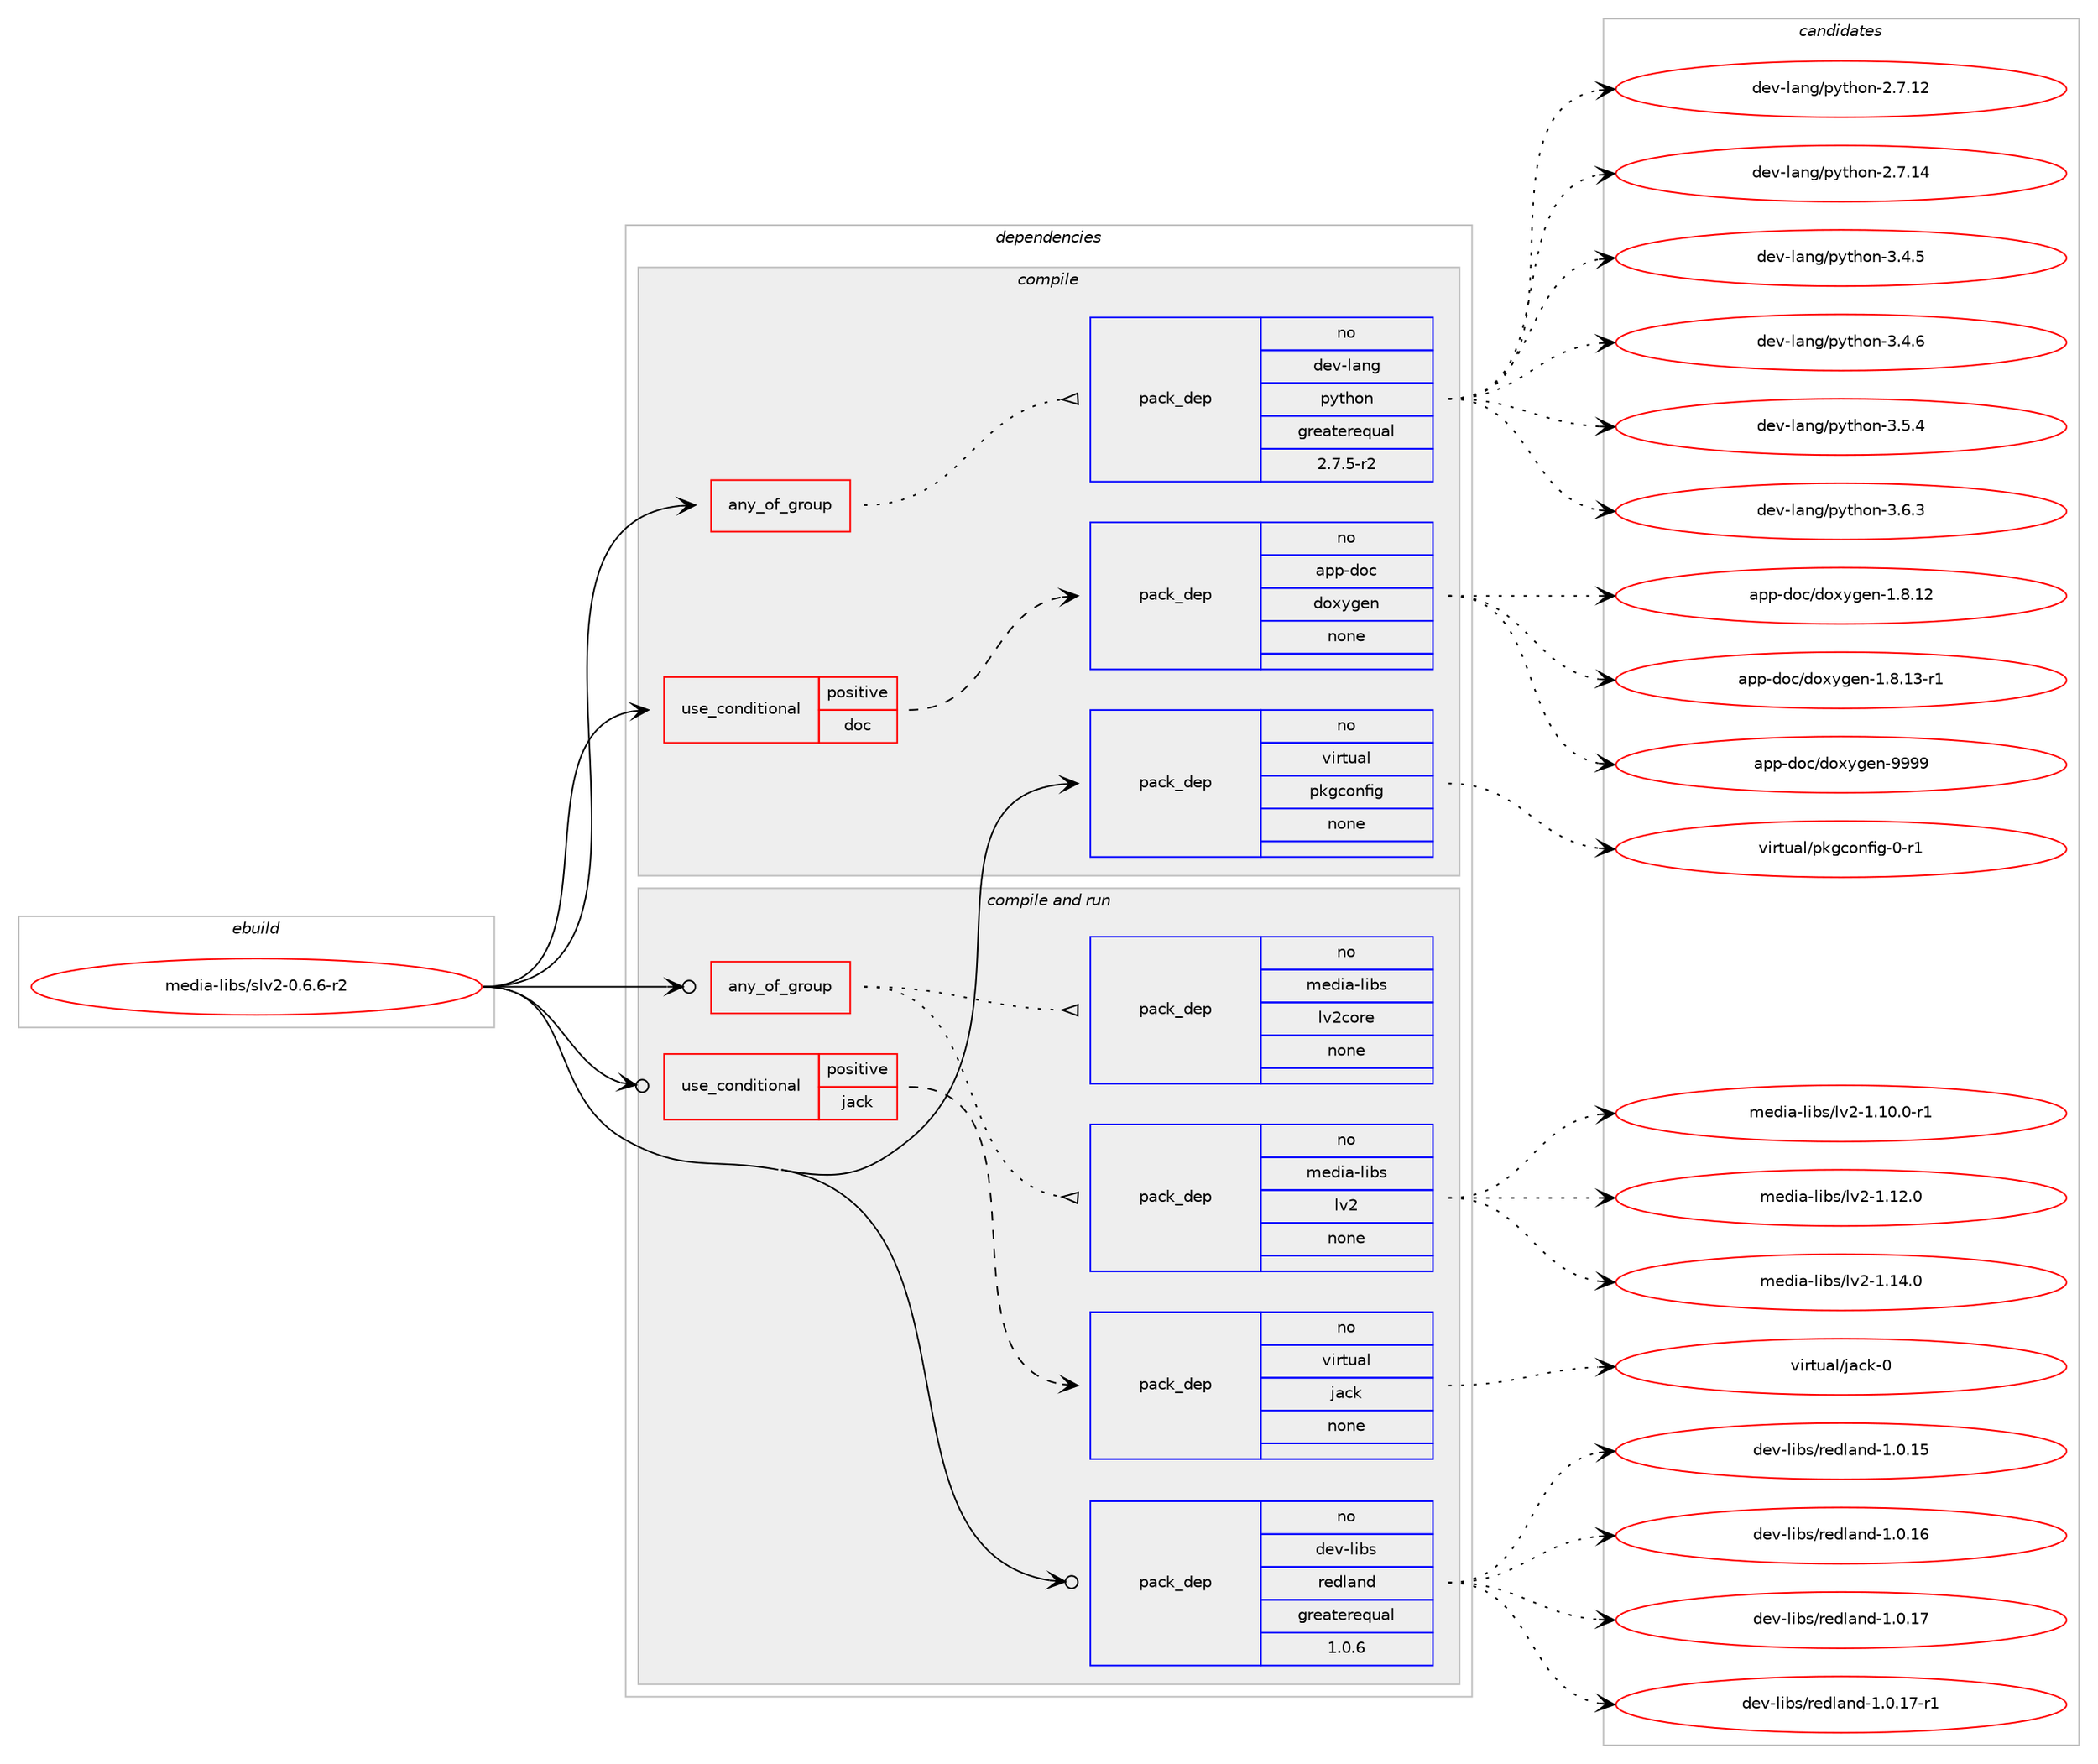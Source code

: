 digraph prolog {

# *************
# Graph options
# *************

newrank=true;
concentrate=true;
compound=true;
graph [rankdir=LR,fontname=Helvetica,fontsize=10,ranksep=1.5];#, ranksep=2.5, nodesep=0.2];
edge  [arrowhead=vee];
node  [fontname=Helvetica,fontsize=10];

# **********
# The ebuild
# **********

subgraph cluster_leftcol {
color=gray;
rank=same;
label=<<i>ebuild</i>>;
id [label="media-libs/slv2-0.6.6-r2", color=red, width=4, href="../media-libs/slv2-0.6.6-r2.svg"];
}

# ****************
# The dependencies
# ****************

subgraph cluster_midcol {
color=gray;
label=<<i>dependencies</i>>;
subgraph cluster_compile {
fillcolor="#eeeeee";
style=filled;
label=<<i>compile</i>>;
subgraph any5765 {
dependency370546 [label=<<TABLE BORDER="0" CELLBORDER="1" CELLSPACING="0" CELLPADDING="4"><TR><TD CELLPADDING="10">any_of_group</TD></TR></TABLE>>, shape=none, color=red];subgraph pack273090 {
dependency370547 [label=<<TABLE BORDER="0" CELLBORDER="1" CELLSPACING="0" CELLPADDING="4" WIDTH="220"><TR><TD ROWSPAN="6" CELLPADDING="30">pack_dep</TD></TR><TR><TD WIDTH="110">no</TD></TR><TR><TD>dev-lang</TD></TR><TR><TD>python</TD></TR><TR><TD>greaterequal</TD></TR><TR><TD>2.7.5-r2</TD></TR></TABLE>>, shape=none, color=blue];
}
dependency370546:e -> dependency370547:w [weight=20,style="dotted",arrowhead="oinv"];
}
id:e -> dependency370546:w [weight=20,style="solid",arrowhead="vee"];
subgraph cond91545 {
dependency370548 [label=<<TABLE BORDER="0" CELLBORDER="1" CELLSPACING="0" CELLPADDING="4"><TR><TD ROWSPAN="3" CELLPADDING="10">use_conditional</TD></TR><TR><TD>positive</TD></TR><TR><TD>doc</TD></TR></TABLE>>, shape=none, color=red];
subgraph pack273091 {
dependency370549 [label=<<TABLE BORDER="0" CELLBORDER="1" CELLSPACING="0" CELLPADDING="4" WIDTH="220"><TR><TD ROWSPAN="6" CELLPADDING="30">pack_dep</TD></TR><TR><TD WIDTH="110">no</TD></TR><TR><TD>app-doc</TD></TR><TR><TD>doxygen</TD></TR><TR><TD>none</TD></TR><TR><TD></TD></TR></TABLE>>, shape=none, color=blue];
}
dependency370548:e -> dependency370549:w [weight=20,style="dashed",arrowhead="vee"];
}
id:e -> dependency370548:w [weight=20,style="solid",arrowhead="vee"];
subgraph pack273092 {
dependency370550 [label=<<TABLE BORDER="0" CELLBORDER="1" CELLSPACING="0" CELLPADDING="4" WIDTH="220"><TR><TD ROWSPAN="6" CELLPADDING="30">pack_dep</TD></TR><TR><TD WIDTH="110">no</TD></TR><TR><TD>virtual</TD></TR><TR><TD>pkgconfig</TD></TR><TR><TD>none</TD></TR><TR><TD></TD></TR></TABLE>>, shape=none, color=blue];
}
id:e -> dependency370550:w [weight=20,style="solid",arrowhead="vee"];
}
subgraph cluster_compileandrun {
fillcolor="#eeeeee";
style=filled;
label=<<i>compile and run</i>>;
subgraph any5766 {
dependency370551 [label=<<TABLE BORDER="0" CELLBORDER="1" CELLSPACING="0" CELLPADDING="4"><TR><TD CELLPADDING="10">any_of_group</TD></TR></TABLE>>, shape=none, color=red];subgraph pack273093 {
dependency370552 [label=<<TABLE BORDER="0" CELLBORDER="1" CELLSPACING="0" CELLPADDING="4" WIDTH="220"><TR><TD ROWSPAN="6" CELLPADDING="30">pack_dep</TD></TR><TR><TD WIDTH="110">no</TD></TR><TR><TD>media-libs</TD></TR><TR><TD>lv2</TD></TR><TR><TD>none</TD></TR><TR><TD></TD></TR></TABLE>>, shape=none, color=blue];
}
dependency370551:e -> dependency370552:w [weight=20,style="dotted",arrowhead="oinv"];
subgraph pack273094 {
dependency370553 [label=<<TABLE BORDER="0" CELLBORDER="1" CELLSPACING="0" CELLPADDING="4" WIDTH="220"><TR><TD ROWSPAN="6" CELLPADDING="30">pack_dep</TD></TR><TR><TD WIDTH="110">no</TD></TR><TR><TD>media-libs</TD></TR><TR><TD>lv2core</TD></TR><TR><TD>none</TD></TR><TR><TD></TD></TR></TABLE>>, shape=none, color=blue];
}
dependency370551:e -> dependency370553:w [weight=20,style="dotted",arrowhead="oinv"];
}
id:e -> dependency370551:w [weight=20,style="solid",arrowhead="odotvee"];
subgraph cond91546 {
dependency370554 [label=<<TABLE BORDER="0" CELLBORDER="1" CELLSPACING="0" CELLPADDING="4"><TR><TD ROWSPAN="3" CELLPADDING="10">use_conditional</TD></TR><TR><TD>positive</TD></TR><TR><TD>jack</TD></TR></TABLE>>, shape=none, color=red];
subgraph pack273095 {
dependency370555 [label=<<TABLE BORDER="0" CELLBORDER="1" CELLSPACING="0" CELLPADDING="4" WIDTH="220"><TR><TD ROWSPAN="6" CELLPADDING="30">pack_dep</TD></TR><TR><TD WIDTH="110">no</TD></TR><TR><TD>virtual</TD></TR><TR><TD>jack</TD></TR><TR><TD>none</TD></TR><TR><TD></TD></TR></TABLE>>, shape=none, color=blue];
}
dependency370554:e -> dependency370555:w [weight=20,style="dashed",arrowhead="vee"];
}
id:e -> dependency370554:w [weight=20,style="solid",arrowhead="odotvee"];
subgraph pack273096 {
dependency370556 [label=<<TABLE BORDER="0" CELLBORDER="1" CELLSPACING="0" CELLPADDING="4" WIDTH="220"><TR><TD ROWSPAN="6" CELLPADDING="30">pack_dep</TD></TR><TR><TD WIDTH="110">no</TD></TR><TR><TD>dev-libs</TD></TR><TR><TD>redland</TD></TR><TR><TD>greaterequal</TD></TR><TR><TD>1.0.6</TD></TR></TABLE>>, shape=none, color=blue];
}
id:e -> dependency370556:w [weight=20,style="solid",arrowhead="odotvee"];
}
subgraph cluster_run {
fillcolor="#eeeeee";
style=filled;
label=<<i>run</i>>;
}
}

# **************
# The candidates
# **************

subgraph cluster_choices {
rank=same;
color=gray;
label=<<i>candidates</i>>;

subgraph choice273090 {
color=black;
nodesep=1;
choice10010111845108971101034711212111610411111045504655464950 [label="dev-lang/python-2.7.12", color=red, width=4,href="../dev-lang/python-2.7.12.svg"];
choice10010111845108971101034711212111610411111045504655464952 [label="dev-lang/python-2.7.14", color=red, width=4,href="../dev-lang/python-2.7.14.svg"];
choice100101118451089711010347112121116104111110455146524653 [label="dev-lang/python-3.4.5", color=red, width=4,href="../dev-lang/python-3.4.5.svg"];
choice100101118451089711010347112121116104111110455146524654 [label="dev-lang/python-3.4.6", color=red, width=4,href="../dev-lang/python-3.4.6.svg"];
choice100101118451089711010347112121116104111110455146534652 [label="dev-lang/python-3.5.4", color=red, width=4,href="../dev-lang/python-3.5.4.svg"];
choice100101118451089711010347112121116104111110455146544651 [label="dev-lang/python-3.6.3", color=red, width=4,href="../dev-lang/python-3.6.3.svg"];
dependency370547:e -> choice10010111845108971101034711212111610411111045504655464950:w [style=dotted,weight="100"];
dependency370547:e -> choice10010111845108971101034711212111610411111045504655464952:w [style=dotted,weight="100"];
dependency370547:e -> choice100101118451089711010347112121116104111110455146524653:w [style=dotted,weight="100"];
dependency370547:e -> choice100101118451089711010347112121116104111110455146524654:w [style=dotted,weight="100"];
dependency370547:e -> choice100101118451089711010347112121116104111110455146534652:w [style=dotted,weight="100"];
dependency370547:e -> choice100101118451089711010347112121116104111110455146544651:w [style=dotted,weight="100"];
}
subgraph choice273091 {
color=black;
nodesep=1;
choice9711211245100111994710011112012110310111045494656464950 [label="app-doc/doxygen-1.8.12", color=red, width=4,href="../app-doc/doxygen-1.8.12.svg"];
choice97112112451001119947100111120121103101110454946564649514511449 [label="app-doc/doxygen-1.8.13-r1", color=red, width=4,href="../app-doc/doxygen-1.8.13-r1.svg"];
choice971121124510011199471001111201211031011104557575757 [label="app-doc/doxygen-9999", color=red, width=4,href="../app-doc/doxygen-9999.svg"];
dependency370549:e -> choice9711211245100111994710011112012110310111045494656464950:w [style=dotted,weight="100"];
dependency370549:e -> choice97112112451001119947100111120121103101110454946564649514511449:w [style=dotted,weight="100"];
dependency370549:e -> choice971121124510011199471001111201211031011104557575757:w [style=dotted,weight="100"];
}
subgraph choice273092 {
color=black;
nodesep=1;
choice11810511411611797108471121071039911111010210510345484511449 [label="virtual/pkgconfig-0-r1", color=red, width=4,href="../virtual/pkgconfig-0-r1.svg"];
dependency370550:e -> choice11810511411611797108471121071039911111010210510345484511449:w [style=dotted,weight="100"];
}
subgraph choice273093 {
color=black;
nodesep=1;
choice1091011001059745108105981154710811850454946494846484511449 [label="media-libs/lv2-1.10.0-r1", color=red, width=4,href="../media-libs/lv2-1.10.0-r1.svg"];
choice109101100105974510810598115471081185045494649504648 [label="media-libs/lv2-1.12.0", color=red, width=4,href="../media-libs/lv2-1.12.0.svg"];
choice109101100105974510810598115471081185045494649524648 [label="media-libs/lv2-1.14.0", color=red, width=4,href="../media-libs/lv2-1.14.0.svg"];
dependency370552:e -> choice1091011001059745108105981154710811850454946494846484511449:w [style=dotted,weight="100"];
dependency370552:e -> choice109101100105974510810598115471081185045494649504648:w [style=dotted,weight="100"];
dependency370552:e -> choice109101100105974510810598115471081185045494649524648:w [style=dotted,weight="100"];
}
subgraph choice273094 {
color=black;
nodesep=1;
}
subgraph choice273095 {
color=black;
nodesep=1;
choice118105114116117971084710697991074548 [label="virtual/jack-0", color=red, width=4,href="../virtual/jack-0.svg"];
dependency370555:e -> choice118105114116117971084710697991074548:w [style=dotted,weight="100"];
}
subgraph choice273096 {
color=black;
nodesep=1;
choice1001011184510810598115471141011001089711010045494648464953 [label="dev-libs/redland-1.0.15", color=red, width=4,href="../dev-libs/redland-1.0.15.svg"];
choice1001011184510810598115471141011001089711010045494648464954 [label="dev-libs/redland-1.0.16", color=red, width=4,href="../dev-libs/redland-1.0.16.svg"];
choice1001011184510810598115471141011001089711010045494648464955 [label="dev-libs/redland-1.0.17", color=red, width=4,href="../dev-libs/redland-1.0.17.svg"];
choice10010111845108105981154711410110010897110100454946484649554511449 [label="dev-libs/redland-1.0.17-r1", color=red, width=4,href="../dev-libs/redland-1.0.17-r1.svg"];
dependency370556:e -> choice1001011184510810598115471141011001089711010045494648464953:w [style=dotted,weight="100"];
dependency370556:e -> choice1001011184510810598115471141011001089711010045494648464954:w [style=dotted,weight="100"];
dependency370556:e -> choice1001011184510810598115471141011001089711010045494648464955:w [style=dotted,weight="100"];
dependency370556:e -> choice10010111845108105981154711410110010897110100454946484649554511449:w [style=dotted,weight="100"];
}
}

}
